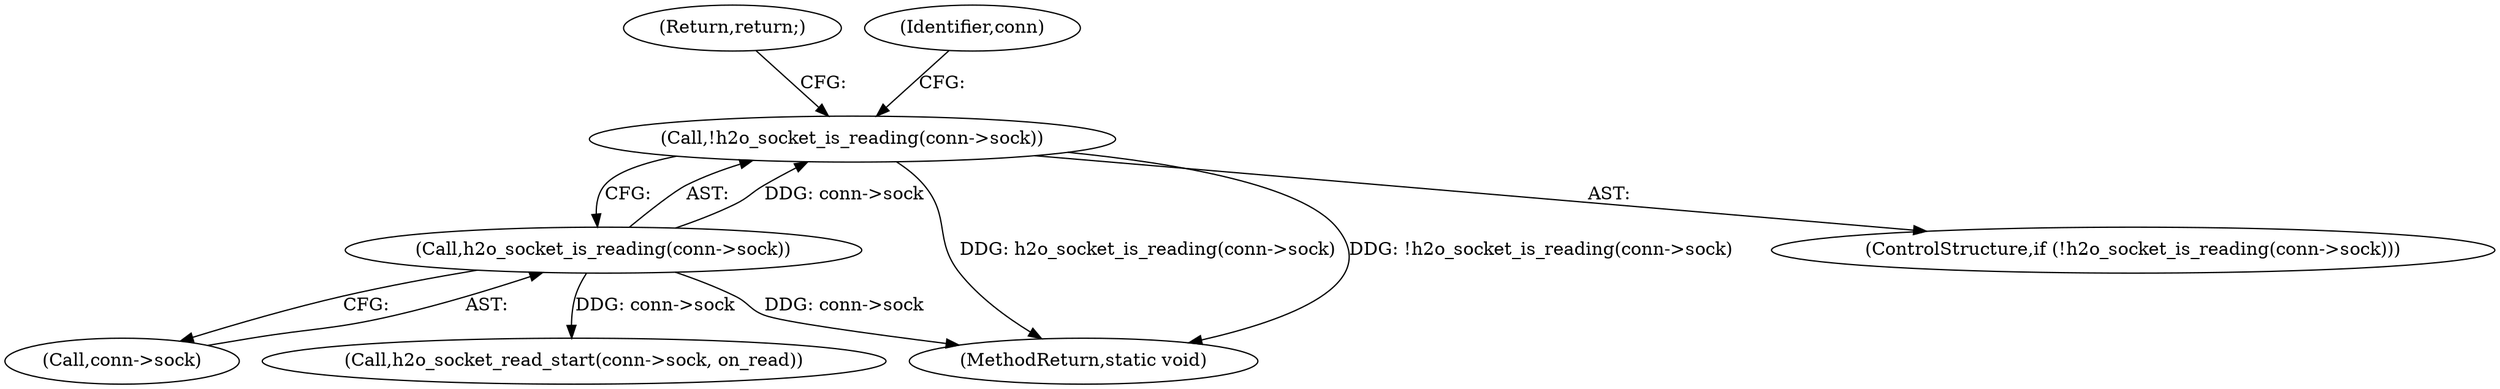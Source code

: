 digraph "0_h2o_1c0808d580da09fdec5a9a74ff09e103ea058dd4_1@API" {
"1000243" [label="(Call,!h2o_socket_is_reading(conn->sock))"];
"1000244" [label="(Call,h2o_socket_is_reading(conn->sock))"];
"1000253" [label="(Return,return;)"];
"1000244" [label="(Call,h2o_socket_is_reading(conn->sock))"];
"1000264" [label="(MethodReturn,static void)"];
"1000250" [label="(Identifier,conn)"];
"1000245" [label="(Call,conn->sock)"];
"1000243" [label="(Call,!h2o_socket_is_reading(conn->sock))"];
"1000242" [label="(ControlStructure,if (!h2o_socket_is_reading(conn->sock)))"];
"1000248" [label="(Call,h2o_socket_read_start(conn->sock, on_read))"];
"1000243" -> "1000242"  [label="AST: "];
"1000243" -> "1000244"  [label="CFG: "];
"1000244" -> "1000243"  [label="AST: "];
"1000250" -> "1000243"  [label="CFG: "];
"1000253" -> "1000243"  [label="CFG: "];
"1000243" -> "1000264"  [label="DDG: h2o_socket_is_reading(conn->sock)"];
"1000243" -> "1000264"  [label="DDG: !h2o_socket_is_reading(conn->sock)"];
"1000244" -> "1000243"  [label="DDG: conn->sock"];
"1000244" -> "1000245"  [label="CFG: "];
"1000245" -> "1000244"  [label="AST: "];
"1000244" -> "1000264"  [label="DDG: conn->sock"];
"1000244" -> "1000248"  [label="DDG: conn->sock"];
}
